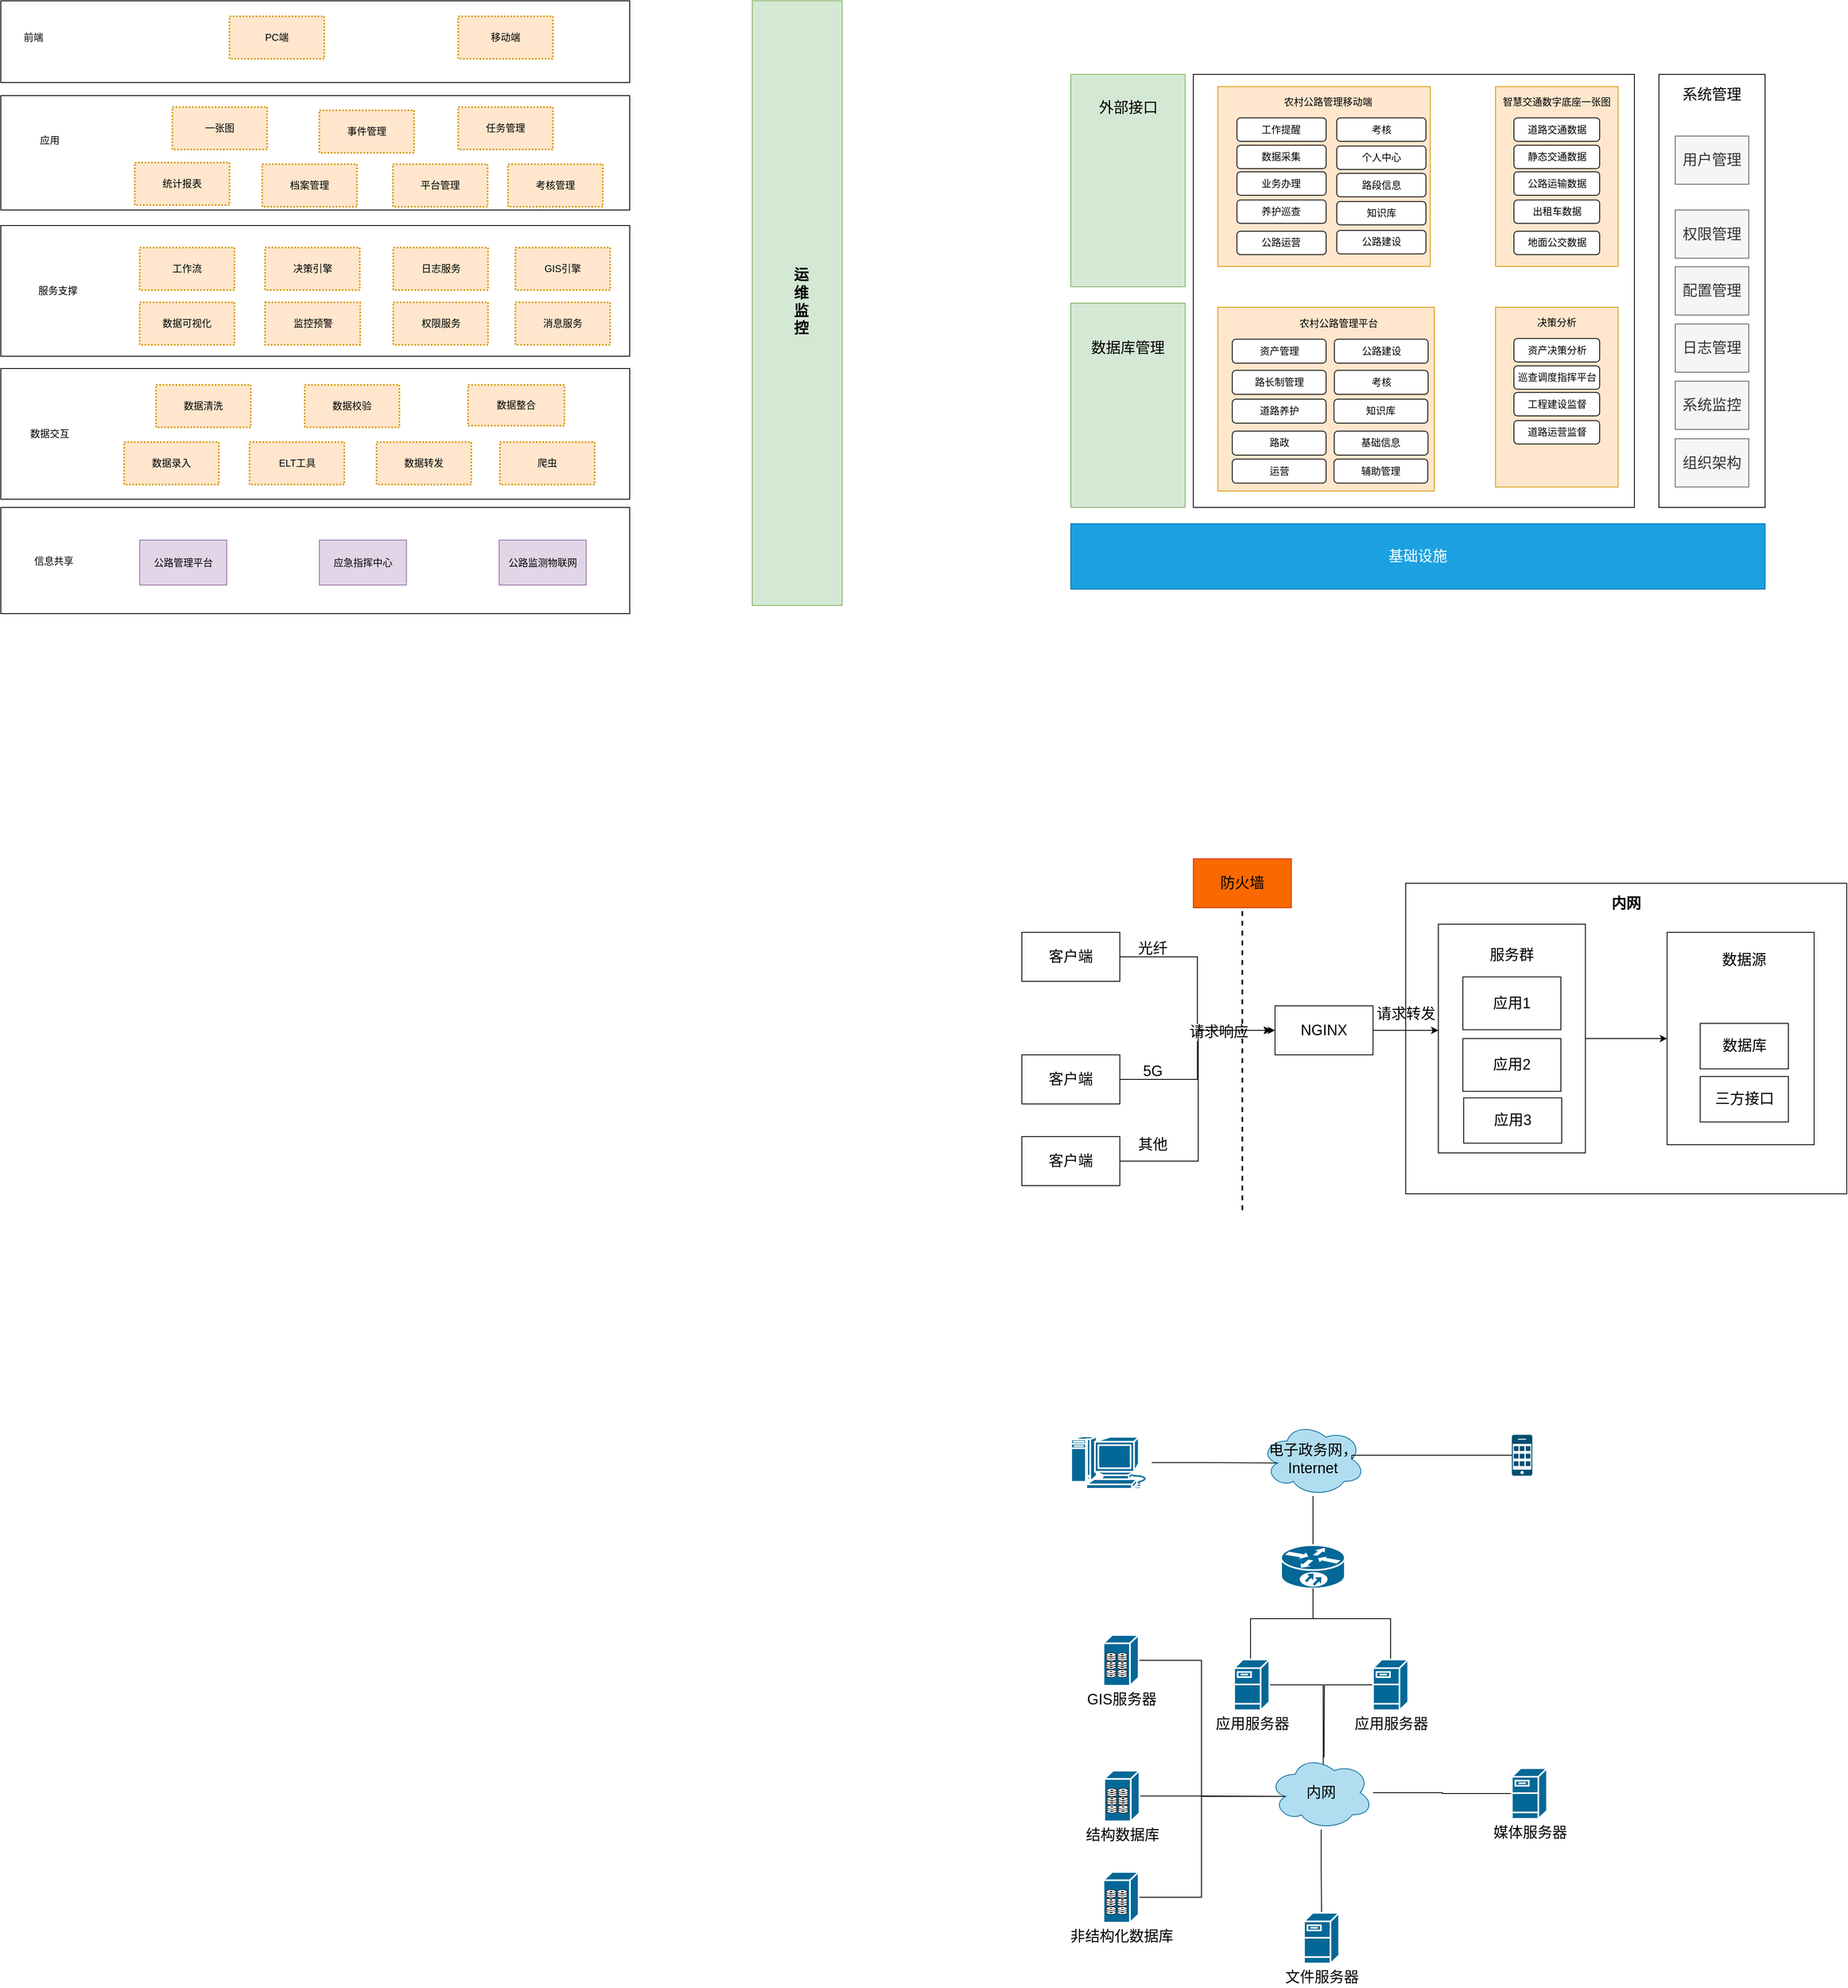 <mxfile version="20.4.0" type="github">
  <diagram id="k3sl_BRwc1H5Ejsd1hgR" name="第 1 页">
    <mxGraphModel dx="1483" dy="827" grid="1" gridSize="10" guides="1" tooltips="1" connect="1" arrows="1" fold="1" page="1" pageScale="1" pageWidth="827" pageHeight="1169" math="0" shadow="0">
      <root>
        <mxCell id="0" />
        <mxCell id="1" parent="0" />
        <mxCell id="FcEx2lr4i81aOyHJjgHi-108" value="" style="rounded=0;whiteSpace=wrap;html=1;fontSize=18;" vertex="1" parent="1">
          <mxGeometry x="1810" y="1180" width="540" height="380" as="geometry" />
        </mxCell>
        <mxCell id="FcEx2lr4i81aOyHJjgHi-56" value="" style="rounded=0;whiteSpace=wrap;html=1;fontSize=18;" vertex="1" parent="1">
          <mxGeometry x="1550" y="190" width="540" height="530" as="geometry" />
        </mxCell>
        <mxCell id="isSvybaSc9SBgO7T6rGv-11" value="" style="group" parent="1" vertex="1" connectable="0">
          <mxGeometry x="1920" y="205" width="150" height="220" as="geometry" />
        </mxCell>
        <mxCell id="isSvybaSc9SBgO7T6rGv-3" value="" style="rounded=0;whiteSpace=wrap;html=1;fillColor=#ffe6cc;strokeColor=#d79b00;" parent="isSvybaSc9SBgO7T6rGv-11" vertex="1">
          <mxGeometry width="150" height="220" as="geometry" />
        </mxCell>
        <mxCell id="isSvybaSc9SBgO7T6rGv-2" value="智慧交通数字底座一张图" style="text;html=1;strokeColor=none;fillColor=none;align=center;verticalAlign=middle;whiteSpace=wrap;rounded=0;" parent="isSvybaSc9SBgO7T6rGv-11" vertex="1">
          <mxGeometry x="5" width="140" height="38.261" as="geometry" />
        </mxCell>
        <mxCell id="isSvybaSc9SBgO7T6rGv-4" value="道路交通数据" style="rounded=1;whiteSpace=wrap;html=1;" parent="isSvybaSc9SBgO7T6rGv-11" vertex="1">
          <mxGeometry x="22.5" y="38.261" width="105" height="28.696" as="geometry" />
        </mxCell>
        <mxCell id="isSvybaSc9SBgO7T6rGv-5" value="静态交通数据" style="rounded=1;whiteSpace=wrap;html=1;" parent="isSvybaSc9SBgO7T6rGv-11" vertex="1">
          <mxGeometry x="22.5" y="71.739" width="105" height="28.696" as="geometry" />
        </mxCell>
        <mxCell id="isSvybaSc9SBgO7T6rGv-6" value="公路运输数据" style="rounded=1;whiteSpace=wrap;html=1;" parent="isSvybaSc9SBgO7T6rGv-11" vertex="1">
          <mxGeometry x="22.5" y="104.261" width="105" height="28.696" as="geometry" />
        </mxCell>
        <mxCell id="isSvybaSc9SBgO7T6rGv-9" value="出租车数据&lt;span style=&quot;color: rgba(0, 0, 0, 0); font-family: monospace; font-size: 0px; text-align: start;&quot;&gt;%3CmxGraphModel%3E%3Croot%3E%3CmxCell%20id%3D%220%22%2F%3E%3CmxCell%20id%3D%221%22%20parent%3D%220%22%2F%3E%3CmxCell%20id%3D%222%22%20value%3D%22%E5%85%AC%E8%B7%AF%E8%BF%90%E8%BE%93%E6%95%B0%E6%8D%AE%22%20style%3D%22rounded%3D1%3BwhiteSpace%3Dwrap%3Bhtml%3D1%3B%22%20vertex%3D%221%22%20parent%3D%221%22%3E%3CmxGeometry%20x%3D%22122.5%22%20y%3D%22339%22%20width%3D%22105%22%20height%3D%2230%22%20as%3D%22geometry%22%2F%3E%3C%2FmxCell%3E%3C%2Froot%3E%3C%2FmxGraphModel%3E&lt;/span&gt;" style="rounded=1;whiteSpace=wrap;html=1;" parent="isSvybaSc9SBgO7T6rGv-11" vertex="1">
          <mxGeometry x="22.5" y="138.696" width="105" height="28.696" as="geometry" />
        </mxCell>
        <mxCell id="isSvybaSc9SBgO7T6rGv-10" value="地面公交数据" style="rounded=1;whiteSpace=wrap;html=1;" parent="isSvybaSc9SBgO7T6rGv-11" vertex="1">
          <mxGeometry x="22.5" y="176.957" width="105" height="28.696" as="geometry" />
        </mxCell>
        <mxCell id="isSvybaSc9SBgO7T6rGv-129" value="" style="rounded=0;whiteSpace=wrap;html=1;" parent="1" vertex="1">
          <mxGeometry x="90" y="100" width="770" height="100" as="geometry" />
        </mxCell>
        <mxCell id="isSvybaSc9SBgO7T6rGv-126" value="PC端" style="rounded=0;whiteSpace=wrap;html=1;dashed=1;dashPattern=1 1;strokeColor=#d79b00;strokeWidth=2;fillColor=#ffe6cc;" parent="1" vertex="1">
          <mxGeometry x="370" y="119" width="116" height="52" as="geometry" />
        </mxCell>
        <mxCell id="isSvybaSc9SBgO7T6rGv-127" value="移动端" style="rounded=0;whiteSpace=wrap;html=1;dashed=1;dashPattern=1 1;strokeColor=#d79b00;strokeWidth=2;fillColor=#ffe6cc;" parent="1" vertex="1">
          <mxGeometry x="650" y="119" width="116" height="52" as="geometry" />
        </mxCell>
        <mxCell id="isSvybaSc9SBgO7T6rGv-128" value="前端" style="text;html=1;strokeColor=none;fillColor=none;align=center;verticalAlign=middle;whiteSpace=wrap;rounded=0;" parent="1" vertex="1">
          <mxGeometry x="100" y="130" width="60" height="30" as="geometry" />
        </mxCell>
        <mxCell id="isSvybaSc9SBgO7T6rGv-137" value="" style="group" parent="1" vertex="1" connectable="0">
          <mxGeometry x="1580" y="475" width="265" height="225" as="geometry" />
        </mxCell>
        <mxCell id="isSvybaSc9SBgO7T6rGv-14" value="" style="rounded=0;whiteSpace=wrap;html=1;fillColor=#ffe6cc;strokeColor=#d79b00;" parent="isSvybaSc9SBgO7T6rGv-137" vertex="1">
          <mxGeometry width="265" height="225.0" as="geometry" />
        </mxCell>
        <mxCell id="isSvybaSc9SBgO7T6rGv-37" value="知识库" style="rounded=1;whiteSpace=wrap;html=1;" parent="isSvybaSc9SBgO7T6rGv-137" vertex="1">
          <mxGeometry x="142.217" y="112.5" width="114.833" height="29.348" as="geometry" />
        </mxCell>
        <mxCell id="isSvybaSc9SBgO7T6rGv-38" value="运营" style="rounded=1;whiteSpace=wrap;html=1;" parent="isSvybaSc9SBgO7T6rGv-137" vertex="1">
          <mxGeometry x="17.667" y="185.87" width="114.833" height="29.348" as="geometry" />
        </mxCell>
        <mxCell id="isSvybaSc9SBgO7T6rGv-40" value="基础信息" style="rounded=1;whiteSpace=wrap;html=1;" parent="isSvybaSc9SBgO7T6rGv-137" vertex="1">
          <mxGeometry x="142.499" y="151.63" width="114.833" height="29.348" as="geometry" />
        </mxCell>
        <mxCell id="isSvybaSc9SBgO7T6rGv-41" value="辅助管理" style="rounded=1;whiteSpace=wrap;html=1;" parent="isSvybaSc9SBgO7T6rGv-137" vertex="1">
          <mxGeometry x="142.217" y="185.87" width="114.833" height="29.348" as="geometry" />
        </mxCell>
        <mxCell id="isSvybaSc9SBgO7T6rGv-16" value="资产管理" style="rounded=1;whiteSpace=wrap;html=1;" parent="isSvybaSc9SBgO7T6rGv-137" vertex="1">
          <mxGeometry x="17.667" y="39.13" width="114.833" height="29.348" as="geometry" />
        </mxCell>
        <mxCell id="isSvybaSc9SBgO7T6rGv-17" value="路长制管理" style="rounded=1;whiteSpace=wrap;html=1;" parent="isSvybaSc9SBgO7T6rGv-137" vertex="1">
          <mxGeometry x="17.667" y="77.283" width="114.833" height="29.348" as="geometry" />
        </mxCell>
        <mxCell id="isSvybaSc9SBgO7T6rGv-18" value="道路养护" style="rounded=1;whiteSpace=wrap;html=1;" parent="isSvybaSc9SBgO7T6rGv-137" vertex="1">
          <mxGeometry x="17.667" y="112.5" width="114.833" height="29.348" as="geometry" />
        </mxCell>
        <mxCell id="isSvybaSc9SBgO7T6rGv-19" value="路政" style="rounded=1;whiteSpace=wrap;html=1;" parent="isSvybaSc9SBgO7T6rGv-137" vertex="1">
          <mxGeometry x="17.667" y="151.63" width="114.833" height="29.348" as="geometry" />
        </mxCell>
        <mxCell id="isSvybaSc9SBgO7T6rGv-20" value="公路建设" style="rounded=1;whiteSpace=wrap;html=1;" parent="isSvybaSc9SBgO7T6rGv-137" vertex="1">
          <mxGeometry x="142.658" y="39.13" width="114.833" height="29.348" as="geometry" />
        </mxCell>
        <mxCell id="isSvybaSc9SBgO7T6rGv-139" value="" style="group" parent="isSvybaSc9SBgO7T6rGv-137" vertex="1" connectable="0">
          <mxGeometry x="52.997" width="204.495" height="106.63" as="geometry" />
        </mxCell>
        <mxCell id="isSvybaSc9SBgO7T6rGv-15" value="农村公路管理平台" style="text;html=1;strokeColor=none;fillColor=none;align=center;verticalAlign=middle;whiteSpace=wrap;rounded=0;" parent="isSvybaSc9SBgO7T6rGv-139" vertex="1">
          <mxGeometry width="189.622" height="39.13" as="geometry" />
        </mxCell>
        <mxCell id="isSvybaSc9SBgO7T6rGv-39" value="考核" style="rounded=1;whiteSpace=wrap;html=1;" parent="isSvybaSc9SBgO7T6rGv-139" vertex="1">
          <mxGeometry x="89.661" y="77.283" width="114.833" height="29.348" as="geometry" />
        </mxCell>
        <mxCell id="isSvybaSc9SBgO7T6rGv-138" value="" style="group" parent="1" vertex="1" connectable="0">
          <mxGeometry x="1580" y="205" width="260" height="220" as="geometry" />
        </mxCell>
        <mxCell id="isSvybaSc9SBgO7T6rGv-22" value="" style="rounded=0;whiteSpace=wrap;html=1;fillColor=#ffe6cc;strokeColor=#d79b00;" parent="isSvybaSc9SBgO7T6rGv-138" vertex="1">
          <mxGeometry width="260" height="220" as="geometry" />
        </mxCell>
        <mxCell id="isSvybaSc9SBgO7T6rGv-23" value="农村公路管理移动端" style="text;html=1;strokeColor=none;fillColor=none;align=center;verticalAlign=middle;whiteSpace=wrap;rounded=0;" parent="isSvybaSc9SBgO7T6rGv-138" vertex="1">
          <mxGeometry x="62.4" width="145.6" height="38.261" as="geometry" />
        </mxCell>
        <mxCell id="isSvybaSc9SBgO7T6rGv-24" value="工作提醒" style="rounded=1;whiteSpace=wrap;html=1;" parent="isSvybaSc9SBgO7T6rGv-138" vertex="1">
          <mxGeometry x="23.4" y="38.261" width="109.2" height="28.696" as="geometry" />
        </mxCell>
        <mxCell id="isSvybaSc9SBgO7T6rGv-25" value="数据采集" style="rounded=1;whiteSpace=wrap;html=1;" parent="isSvybaSc9SBgO7T6rGv-138" vertex="1">
          <mxGeometry x="23.4" y="71.739" width="109.2" height="28.696" as="geometry" />
        </mxCell>
        <mxCell id="isSvybaSc9SBgO7T6rGv-26" value="业务办理" style="rounded=1;whiteSpace=wrap;html=1;" parent="isSvybaSc9SBgO7T6rGv-138" vertex="1">
          <mxGeometry x="23.4" y="104.261" width="109.2" height="28.696" as="geometry" />
        </mxCell>
        <mxCell id="isSvybaSc9SBgO7T6rGv-27" value="养护巡查" style="rounded=1;whiteSpace=wrap;html=1;" parent="isSvybaSc9SBgO7T6rGv-138" vertex="1">
          <mxGeometry x="23.4" y="138.696" width="109.2" height="28.696" as="geometry" />
        </mxCell>
        <mxCell id="isSvybaSc9SBgO7T6rGv-28" value="公路运营" style="rounded=1;whiteSpace=wrap;html=1;" parent="isSvybaSc9SBgO7T6rGv-138" vertex="1">
          <mxGeometry x="23.4" y="176.957" width="109.2" height="28.696" as="geometry" />
        </mxCell>
        <mxCell id="isSvybaSc9SBgO7T6rGv-59" value="考核" style="rounded=1;whiteSpace=wrap;html=1;" parent="isSvybaSc9SBgO7T6rGv-138" vertex="1">
          <mxGeometry x="145.6" y="38.261" width="109.2" height="28.696" as="geometry" />
        </mxCell>
        <mxCell id="isSvybaSc9SBgO7T6rGv-60" value="个人中心" style="rounded=1;whiteSpace=wrap;html=1;" parent="isSvybaSc9SBgO7T6rGv-138" vertex="1">
          <mxGeometry x="145.6" y="72.696" width="109.2" height="28.696" as="geometry" />
        </mxCell>
        <mxCell id="isSvybaSc9SBgO7T6rGv-61" value="路段信息" style="rounded=1;whiteSpace=wrap;html=1;" parent="isSvybaSc9SBgO7T6rGv-138" vertex="1">
          <mxGeometry x="145.6" y="106.174" width="109.2" height="28.696" as="geometry" />
        </mxCell>
        <mxCell id="isSvybaSc9SBgO7T6rGv-62" value="知识库" style="rounded=1;whiteSpace=wrap;html=1;" parent="isSvybaSc9SBgO7T6rGv-138" vertex="1">
          <mxGeometry x="145.6" y="140.609" width="109.2" height="28.696" as="geometry" />
        </mxCell>
        <mxCell id="isSvybaSc9SBgO7T6rGv-63" value="公路建设" style="rounded=1;whiteSpace=wrap;html=1;" parent="isSvybaSc9SBgO7T6rGv-138" vertex="1">
          <mxGeometry x="145.6" y="176" width="109.2" height="28.696" as="geometry" />
        </mxCell>
        <mxCell id="FcEx2lr4i81aOyHJjgHi-6" value="" style="group" vertex="1" connectable="0" parent="1">
          <mxGeometry x="90" y="216" width="800" height="140" as="geometry" />
        </mxCell>
        <mxCell id="isSvybaSc9SBgO7T6rGv-141" value="" style="rounded=0;whiteSpace=wrap;html=1;" parent="FcEx2lr4i81aOyHJjgHi-6" vertex="1">
          <mxGeometry width="770" height="140" as="geometry" />
        </mxCell>
        <mxCell id="isSvybaSc9SBgO7T6rGv-140" value="应用" style="text;html=1;strokeColor=none;fillColor=none;align=center;verticalAlign=middle;whiteSpace=wrap;rounded=0;" parent="FcEx2lr4i81aOyHJjgHi-6" vertex="1">
          <mxGeometry x="30" y="40" width="60" height="30" as="geometry" />
        </mxCell>
        <mxCell id="FcEx2lr4i81aOyHJjgHi-1" value="一张图" style="rounded=0;whiteSpace=wrap;html=1;dashed=1;dashPattern=1 1;strokeColor=#d79b00;strokeWidth=2;fillColor=#ffe6cc;" vertex="1" parent="FcEx2lr4i81aOyHJjgHi-6">
          <mxGeometry x="210" y="14" width="116" height="52" as="geometry" />
        </mxCell>
        <mxCell id="FcEx2lr4i81aOyHJjgHi-2" value="考核管理" style="rounded=0;whiteSpace=wrap;html=1;dashed=1;dashPattern=1 1;strokeColor=#d79b00;strokeWidth=2;fillColor=#ffe6cc;" vertex="1" parent="FcEx2lr4i81aOyHJjgHi-6">
          <mxGeometry x="621" y="84" width="116" height="52" as="geometry" />
        </mxCell>
        <mxCell id="FcEx2lr4i81aOyHJjgHi-3" value="事件管理" style="rounded=0;whiteSpace=wrap;html=1;dashed=1;dashPattern=1 1;strokeColor=#d79b00;strokeWidth=2;fillColor=#ffe6cc;" vertex="1" parent="FcEx2lr4i81aOyHJjgHi-6">
          <mxGeometry x="390" y="18" width="116" height="52" as="geometry" />
        </mxCell>
        <mxCell id="FcEx2lr4i81aOyHJjgHi-5" value="任务管理" style="rounded=0;whiteSpace=wrap;html=1;dashed=1;dashPattern=1 1;strokeColor=#d79b00;strokeWidth=2;fillColor=#ffe6cc;" vertex="1" parent="FcEx2lr4i81aOyHJjgHi-6">
          <mxGeometry x="560" y="14" width="116" height="52" as="geometry" />
        </mxCell>
        <mxCell id="FcEx2lr4i81aOyHJjgHi-64" value="统计报表" style="rounded=0;whiteSpace=wrap;html=1;dashed=1;dashPattern=1 1;strokeColor=#d79b00;strokeWidth=2;fillColor=#ffe6cc;" vertex="1" parent="FcEx2lr4i81aOyHJjgHi-6">
          <mxGeometry x="164" y="82" width="116" height="52" as="geometry" />
        </mxCell>
        <mxCell id="FcEx2lr4i81aOyHJjgHi-65" value="平台管理" style="rounded=0;whiteSpace=wrap;html=1;dashed=1;dashPattern=1 1;strokeColor=#d79b00;strokeWidth=2;fillColor=#ffe6cc;" vertex="1" parent="FcEx2lr4i81aOyHJjgHi-6">
          <mxGeometry x="480" y="84" width="116" height="52" as="geometry" />
        </mxCell>
        <mxCell id="FcEx2lr4i81aOyHJjgHi-66" value="档案管理" style="rounded=0;whiteSpace=wrap;html=1;dashed=1;dashPattern=1 1;strokeColor=#d79b00;strokeWidth=2;fillColor=#ffe6cc;" vertex="1" parent="FcEx2lr4i81aOyHJjgHi-6">
          <mxGeometry x="320" y="84" width="116" height="52" as="geometry" />
        </mxCell>
        <mxCell id="FcEx2lr4i81aOyHJjgHi-7" value="" style="group" vertex="1" connectable="0" parent="1">
          <mxGeometry x="90" y="375" width="770" height="160" as="geometry" />
        </mxCell>
        <mxCell id="isSvybaSc9SBgO7T6rGv-124" value="" style="rounded=0;whiteSpace=wrap;html=1;" parent="FcEx2lr4i81aOyHJjgHi-7" vertex="1">
          <mxGeometry width="770" height="160" as="geometry" />
        </mxCell>
        <mxCell id="isSvybaSc9SBgO7T6rGv-106" value="GIS引擎" style="rounded=0;whiteSpace=wrap;html=1;dashed=1;dashPattern=1 1;strokeColor=#d79b00;strokeWidth=2;fillColor=#ffe6cc;" parent="FcEx2lr4i81aOyHJjgHi-7" vertex="1">
          <mxGeometry x="630" y="27" width="116" height="52" as="geometry" />
        </mxCell>
        <mxCell id="isSvybaSc9SBgO7T6rGv-109" value="权限服务" style="rounded=0;whiteSpace=wrap;html=1;dashed=1;dashPattern=1 1;strokeColor=#d79b00;strokeWidth=2;fillColor=#ffe6cc;" parent="FcEx2lr4i81aOyHJjgHi-7" vertex="1">
          <mxGeometry x="480.5" y="94" width="116" height="52" as="geometry" />
        </mxCell>
        <mxCell id="isSvybaSc9SBgO7T6rGv-110" value="消息服务" style="rounded=0;whiteSpace=wrap;html=1;dashed=1;dashPattern=1 1;strokeColor=#d79b00;strokeWidth=2;fillColor=#ffe6cc;" parent="FcEx2lr4i81aOyHJjgHi-7" vertex="1">
          <mxGeometry x="630" y="94" width="116" height="52" as="geometry" />
        </mxCell>
        <mxCell id="isSvybaSc9SBgO7T6rGv-119" value="工作流" style="rounded=0;whiteSpace=wrap;html=1;dashed=1;dashPattern=1 1;strokeColor=#d79b00;strokeWidth=2;fillColor=#ffe6cc;" parent="FcEx2lr4i81aOyHJjgHi-7" vertex="1">
          <mxGeometry x="170" y="27" width="116" height="52" as="geometry" />
        </mxCell>
        <mxCell id="isSvybaSc9SBgO7T6rGv-120" value="决策引擎" style="rounded=0;whiteSpace=wrap;html=1;dashed=1;dashPattern=1 1;strokeColor=#d79b00;strokeWidth=2;fillColor=#ffe6cc;" parent="FcEx2lr4i81aOyHJjgHi-7" vertex="1">
          <mxGeometry x="323.5" y="27" width="116" height="52" as="geometry" />
        </mxCell>
        <mxCell id="isSvybaSc9SBgO7T6rGv-125" value="服务支撑" style="text;html=1;strokeColor=none;fillColor=none;align=center;verticalAlign=middle;whiteSpace=wrap;rounded=0;" parent="FcEx2lr4i81aOyHJjgHi-7" vertex="1">
          <mxGeometry x="40" y="66" width="60" height="28" as="geometry" />
        </mxCell>
        <mxCell id="FcEx2lr4i81aOyHJjgHi-44" value="数据可视化" style="rounded=0;whiteSpace=wrap;html=1;dashed=1;dashPattern=1 1;strokeColor=#d79b00;strokeWidth=2;fillColor=#ffe6cc;" vertex="1" parent="FcEx2lr4i81aOyHJjgHi-7">
          <mxGeometry x="170" y="94" width="116" height="52" as="geometry" />
        </mxCell>
        <mxCell id="FcEx2lr4i81aOyHJjgHi-45" value="监控预警" style="rounded=0;whiteSpace=wrap;html=1;dashed=1;dashPattern=1 1;strokeColor=#d79b00;strokeWidth=2;fillColor=#ffe6cc;" vertex="1" parent="FcEx2lr4i81aOyHJjgHi-7">
          <mxGeometry x="323.5" y="94" width="116.5" height="52" as="geometry" />
        </mxCell>
        <mxCell id="FcEx2lr4i81aOyHJjgHi-67" value="日志服务" style="rounded=0;whiteSpace=wrap;html=1;dashed=1;dashPattern=1 1;strokeColor=#d79b00;strokeWidth=2;fillColor=#ffe6cc;" vertex="1" parent="FcEx2lr4i81aOyHJjgHi-7">
          <mxGeometry x="480.5" y="27" width="116" height="52" as="geometry" />
        </mxCell>
        <mxCell id="FcEx2lr4i81aOyHJjgHi-25" value="" style="group" vertex="1" connectable="0" parent="1">
          <mxGeometry x="1010" y="100" width="110" height="740" as="geometry" />
        </mxCell>
        <mxCell id="FcEx2lr4i81aOyHJjgHi-23" value="" style="rounded=0;whiteSpace=wrap;html=1;fillColor=#d5e8d4;strokeColor=#82b366;" vertex="1" parent="FcEx2lr4i81aOyHJjgHi-25">
          <mxGeometry width="110" height="740.0" as="geometry" />
        </mxCell>
        <mxCell id="FcEx2lr4i81aOyHJjgHi-24" value="运维监控" style="text;html=1;strokeColor=none;fillColor=none;align=center;verticalAlign=middle;whiteSpace=wrap;rounded=0;fontStyle=1;fontSize=18;" vertex="1" parent="FcEx2lr4i81aOyHJjgHi-25">
          <mxGeometry x="50" y="88.034" width="20" height="562.655" as="geometry" />
        </mxCell>
        <mxCell id="FcEx2lr4i81aOyHJjgHi-39" value="" style="group" vertex="1" connectable="0" parent="1">
          <mxGeometry x="90" y="720" width="770" height="130" as="geometry" />
        </mxCell>
        <mxCell id="FcEx2lr4i81aOyHJjgHi-10" value="" style="rounded=0;whiteSpace=wrap;html=1;" vertex="1" parent="FcEx2lr4i81aOyHJjgHi-39">
          <mxGeometry width="770" height="130" as="geometry" />
        </mxCell>
        <mxCell id="FcEx2lr4i81aOyHJjgHi-8" value="" style="group;" vertex="1" connectable="0" parent="FcEx2lr4i81aOyHJjgHi-39">
          <mxGeometry x="120" y="40" width="637" height="55" as="geometry" />
        </mxCell>
        <mxCell id="isSvybaSc9SBgO7T6rGv-99" value="公路管理平台" style="rounded=0;whiteSpace=wrap;html=1;fillColor=#e1d5e7;strokeColor=#9673a6;" parent="FcEx2lr4i81aOyHJjgHi-8" vertex="1">
          <mxGeometry x="50" width="106.611" height="55" as="geometry" />
        </mxCell>
        <mxCell id="isSvybaSc9SBgO7T6rGv-100" value="应急指挥中心" style="rounded=0;whiteSpace=wrap;html=1;fillColor=#e1d5e7;strokeColor=#9673a6;" parent="FcEx2lr4i81aOyHJjgHi-8" vertex="1">
          <mxGeometry x="270.001" width="106.611" height="55" as="geometry" />
        </mxCell>
        <mxCell id="isSvybaSc9SBgO7T6rGv-101" value="公路监测物联网" style="rounded=0;whiteSpace=wrap;html=1;fillColor=#e1d5e7;strokeColor=#9673a6;" parent="FcEx2lr4i81aOyHJjgHi-8" vertex="1">
          <mxGeometry x="490.0" width="106.611" height="55" as="geometry" />
        </mxCell>
        <mxCell id="FcEx2lr4i81aOyHJjgHi-22" value="信息共享" style="text;html=1;strokeColor=none;fillColor=none;align=center;verticalAlign=middle;whiteSpace=wrap;rounded=0;" vertex="1" parent="FcEx2lr4i81aOyHJjgHi-39">
          <mxGeometry x="30" y="51" width="70" height="29" as="geometry" />
        </mxCell>
        <mxCell id="FcEx2lr4i81aOyHJjgHi-43" value="" style="group" vertex="1" connectable="0" parent="1">
          <mxGeometry x="90" y="550" width="770" height="160" as="geometry" />
        </mxCell>
        <mxCell id="FcEx2lr4i81aOyHJjgHi-28" value="" style="rounded=0;whiteSpace=wrap;html=1;" vertex="1" parent="FcEx2lr4i81aOyHJjgHi-43">
          <mxGeometry width="770" height="160" as="geometry" />
        </mxCell>
        <mxCell id="FcEx2lr4i81aOyHJjgHi-29" value="爬虫" style="rounded=0;whiteSpace=wrap;html=1;dashed=1;dashPattern=1 1;strokeColor=#d79b00;strokeWidth=2;fillColor=#ffe6cc;" vertex="1" parent="FcEx2lr4i81aOyHJjgHi-43">
          <mxGeometry x="611" y="90" width="116" height="52" as="geometry" />
        </mxCell>
        <mxCell id="FcEx2lr4i81aOyHJjgHi-32" value="数据录入" style="rounded=0;whiteSpace=wrap;html=1;dashed=1;dashPattern=1 1;strokeColor=#d79b00;strokeWidth=2;fillColor=#ffe6cc;" vertex="1" parent="FcEx2lr4i81aOyHJjgHi-43">
          <mxGeometry x="151" y="90" width="116" height="52" as="geometry" />
        </mxCell>
        <mxCell id="FcEx2lr4i81aOyHJjgHi-33" value="ELT工具" style="rounded=0;whiteSpace=wrap;html=1;dashed=1;dashPattern=1 1;strokeColor=#d79b00;strokeWidth=2;fillColor=#ffe6cc;" vertex="1" parent="FcEx2lr4i81aOyHJjgHi-43">
          <mxGeometry x="304.5" y="90" width="116" height="52" as="geometry" />
        </mxCell>
        <mxCell id="FcEx2lr4i81aOyHJjgHi-34" value="数据转发" style="rounded=0;whiteSpace=wrap;html=1;dashed=1;dashPattern=1 1;strokeColor=#d79b00;strokeWidth=2;fillColor=#ffe6cc;" vertex="1" parent="FcEx2lr4i81aOyHJjgHi-43">
          <mxGeometry x="460" y="90" width="116" height="52" as="geometry" />
        </mxCell>
        <mxCell id="FcEx2lr4i81aOyHJjgHi-37" value="数据交互" style="text;html=1;strokeColor=none;fillColor=none;align=center;verticalAlign=middle;whiteSpace=wrap;rounded=0;" vertex="1" parent="FcEx2lr4i81aOyHJjgHi-43">
          <mxGeometry x="30" y="66" width="60" height="28" as="geometry" />
        </mxCell>
        <mxCell id="FcEx2lr4i81aOyHJjgHi-40" value="数据清洗" style="rounded=0;whiteSpace=wrap;html=1;dashed=1;dashPattern=1 1;strokeColor=#d79b00;strokeWidth=2;fillColor=#ffe6cc;" vertex="1" parent="FcEx2lr4i81aOyHJjgHi-43">
          <mxGeometry x="190" y="20" width="116" height="52" as="geometry" />
        </mxCell>
        <mxCell id="FcEx2lr4i81aOyHJjgHi-41" value="数据校验" style="rounded=0;whiteSpace=wrap;html=1;dashed=1;dashPattern=1 1;strokeColor=#d79b00;strokeWidth=2;fillColor=#ffe6cc;" vertex="1" parent="FcEx2lr4i81aOyHJjgHi-43">
          <mxGeometry x="372" y="20" width="116" height="52" as="geometry" />
        </mxCell>
        <mxCell id="FcEx2lr4i81aOyHJjgHi-42" value="数据整合" style="rounded=0;whiteSpace=wrap;html=1;dashed=1;dashPattern=1 1;strokeColor=#d79b00;strokeWidth=2;fillColor=#ffe6cc;" vertex="1" parent="FcEx2lr4i81aOyHJjgHi-43">
          <mxGeometry x="572" y="20" width="118" height="50" as="geometry" />
        </mxCell>
        <mxCell id="FcEx2lr4i81aOyHJjgHi-46" value="" style="group" vertex="1" connectable="0" parent="1">
          <mxGeometry x="1920" y="475" width="150" height="220" as="geometry" />
        </mxCell>
        <mxCell id="FcEx2lr4i81aOyHJjgHi-47" value="" style="rounded=0;whiteSpace=wrap;html=1;fillColor=#ffe6cc;strokeColor=#d79b00;" vertex="1" parent="FcEx2lr4i81aOyHJjgHi-46">
          <mxGeometry width="150" height="220" as="geometry" />
        </mxCell>
        <mxCell id="FcEx2lr4i81aOyHJjgHi-48" value="决策分析" style="text;html=1;strokeColor=none;fillColor=none;align=center;verticalAlign=middle;whiteSpace=wrap;rounded=0;" vertex="1" parent="FcEx2lr4i81aOyHJjgHi-46">
          <mxGeometry x="5" width="140" height="38.261" as="geometry" />
        </mxCell>
        <mxCell id="FcEx2lr4i81aOyHJjgHi-49" value="资产决策分析" style="rounded=1;whiteSpace=wrap;html=1;" vertex="1" parent="FcEx2lr4i81aOyHJjgHi-46">
          <mxGeometry x="22.5" y="38.261" width="105" height="28.696" as="geometry" />
        </mxCell>
        <mxCell id="FcEx2lr4i81aOyHJjgHi-50" value="巡查调度指挥平台" style="rounded=1;whiteSpace=wrap;html=1;" vertex="1" parent="FcEx2lr4i81aOyHJjgHi-46">
          <mxGeometry x="22.5" y="71.739" width="105" height="28.696" as="geometry" />
        </mxCell>
        <mxCell id="FcEx2lr4i81aOyHJjgHi-51" value="工程建设监督" style="rounded=1;whiteSpace=wrap;html=1;" vertex="1" parent="FcEx2lr4i81aOyHJjgHi-46">
          <mxGeometry x="22.5" y="104.261" width="105" height="28.696" as="geometry" />
        </mxCell>
        <mxCell id="FcEx2lr4i81aOyHJjgHi-52" value="道路运营监督" style="rounded=1;whiteSpace=wrap;html=1;" vertex="1" parent="FcEx2lr4i81aOyHJjgHi-46">
          <mxGeometry x="22.5" y="138.696" width="105" height="28.696" as="geometry" />
        </mxCell>
        <mxCell id="FcEx2lr4i81aOyHJjgHi-55" value="" style="rounded=0;whiteSpace=wrap;html=1;fontSize=18;fillColor=#d5e8d4;strokeColor=#82b366;" vertex="1" parent="1">
          <mxGeometry x="1400" y="190" width="140" height="260" as="geometry" />
        </mxCell>
        <mxCell id="FcEx2lr4i81aOyHJjgHi-57" value="" style="rounded=0;whiteSpace=wrap;html=1;fontSize=18;" vertex="1" parent="1">
          <mxGeometry x="2120" y="190" width="130" height="530" as="geometry" />
        </mxCell>
        <mxCell id="FcEx2lr4i81aOyHJjgHi-58" value="系统管理" style="text;html=1;strokeColor=none;fillColor=none;align=center;verticalAlign=middle;whiteSpace=wrap;rounded=0;fontSize=18;" vertex="1" parent="1">
          <mxGeometry x="2140" y="200" width="90" height="30" as="geometry" />
        </mxCell>
        <mxCell id="FcEx2lr4i81aOyHJjgHi-59" value="用户管理" style="rounded=0;whiteSpace=wrap;html=1;fontSize=18;fillColor=#f5f5f5;fontColor=#333333;strokeColor=#666666;" vertex="1" parent="1">
          <mxGeometry x="2140" y="265.5" width="90" height="59" as="geometry" />
        </mxCell>
        <mxCell id="FcEx2lr4i81aOyHJjgHi-60" value="权限管理&lt;span style=&quot;color: rgba(0, 0, 0, 0); font-family: monospace; font-size: 0px; text-align: start;&quot;&gt;%3CmxGraphModel%3E%3Croot%3E%3CmxCell%20id%3D%220%22%2F%3E%3CmxCell%20id%3D%221%22%20parent%3D%220%22%2F%3E%3CmxCell%20id%3D%222%22%20value%3D%22%E7%94%A8%E6%88%B7%E7%AE%A1%E7%90%86%22%20style%3D%22rounded%3D0%3BwhiteSpace%3Dwrap%3Bhtml%3D1%3BfontSize%3D18%3B%22%20vertex%3D%221%22%20parent%3D%221%22%3E%3CmxGeometry%20x%3D%222140%22%20y%3D%22250.5%22%20width%3D%2290%22%20height%3D%2259%22%20as%3D%22geometry%22%2F%3E%3C%2FmxCell%3E%3C%2Froot%3E%3C%2FmxGraphModel%3E&lt;/span&gt;" style="rounded=0;whiteSpace=wrap;html=1;fontSize=18;fillColor=#f5f5f5;fontColor=#333333;strokeColor=#666666;" vertex="1" parent="1">
          <mxGeometry x="2140" y="356" width="90" height="59" as="geometry" />
        </mxCell>
        <mxCell id="FcEx2lr4i81aOyHJjgHi-61" value="配置管理" style="rounded=0;whiteSpace=wrap;html=1;fontSize=18;fillColor=#f5f5f5;fontColor=#333333;strokeColor=#666666;" vertex="1" parent="1">
          <mxGeometry x="2140" y="425.5" width="90" height="59" as="geometry" />
        </mxCell>
        <mxCell id="FcEx2lr4i81aOyHJjgHi-62" value="日志管理" style="rounded=0;whiteSpace=wrap;html=1;fontSize=18;fillColor=#f5f5f5;fontColor=#333333;strokeColor=#666666;" vertex="1" parent="1">
          <mxGeometry x="2140" y="495.5" width="90" height="59" as="geometry" />
        </mxCell>
        <mxCell id="FcEx2lr4i81aOyHJjgHi-63" value="系统监控" style="rounded=0;whiteSpace=wrap;html=1;fontSize=18;fillColor=#f5f5f5;fontColor=#333333;strokeColor=#666666;" vertex="1" parent="1">
          <mxGeometry x="2140" y="565.5" width="90" height="59" as="geometry" />
        </mxCell>
        <mxCell id="FcEx2lr4i81aOyHJjgHi-68" value="外部接口" style="text;html=1;strokeColor=none;fillColor=none;align=center;verticalAlign=middle;whiteSpace=wrap;rounded=0;fontSize=18;" vertex="1" parent="1">
          <mxGeometry x="1432.5" y="216" width="75" height="30" as="geometry" />
        </mxCell>
        <mxCell id="FcEx2lr4i81aOyHJjgHi-69" value="" style="rounded=0;whiteSpace=wrap;html=1;fontSize=18;fillColor=#d5e8d4;strokeColor=#82b366;" vertex="1" parent="1">
          <mxGeometry x="1400" y="470" width="140" height="250" as="geometry" />
        </mxCell>
        <mxCell id="FcEx2lr4i81aOyHJjgHi-70" value="数据库管理" style="text;html=1;strokeColor=none;fillColor=none;align=center;verticalAlign=middle;whiteSpace=wrap;rounded=0;fontSize=18;" vertex="1" parent="1">
          <mxGeometry x="1421.25" y="510" width="97.5" height="30" as="geometry" />
        </mxCell>
        <mxCell id="FcEx2lr4i81aOyHJjgHi-71" value="基础设施" style="rounded=0;whiteSpace=wrap;html=1;fontSize=18;fillColor=#1ba1e2;fontColor=#ffffff;strokeColor=#006EAF;" vertex="1" parent="1">
          <mxGeometry x="1400" y="740" width="850" height="80" as="geometry" />
        </mxCell>
        <mxCell id="FcEx2lr4i81aOyHJjgHi-80" value="组织架构" style="rounded=0;whiteSpace=wrap;html=1;fontSize=18;fillColor=#f5f5f5;fontColor=#333333;strokeColor=#666666;" vertex="1" parent="1">
          <mxGeometry x="2140" y="636" width="90" height="59" as="geometry" />
        </mxCell>
        <mxCell id="FcEx2lr4i81aOyHJjgHi-92" style="edgeStyle=orthogonalEdgeStyle;rounded=0;orthogonalLoop=1;jettySize=auto;html=1;entryX=0;entryY=0.5;entryDx=0;entryDy=0;fontSize=18;" edge="1" parent="1" source="FcEx2lr4i81aOyHJjgHi-81" target="FcEx2lr4i81aOyHJjgHi-83">
          <mxGeometry relative="1" as="geometry" />
        </mxCell>
        <mxCell id="FcEx2lr4i81aOyHJjgHi-81" value="客户端" style="rounded=0;whiteSpace=wrap;html=1;fontSize=18;" vertex="1" parent="1">
          <mxGeometry x="1340" y="1240" width="120" height="60" as="geometry" />
        </mxCell>
        <mxCell id="FcEx2lr4i81aOyHJjgHi-82" value="防火墙" style="rounded=0;whiteSpace=wrap;html=1;fontSize=18;fillColor=#fa6800;fontColor=#000000;strokeColor=#C73500;" vertex="1" parent="1">
          <mxGeometry x="1550" y="1150" width="120" height="60" as="geometry" />
        </mxCell>
        <mxCell id="FcEx2lr4i81aOyHJjgHi-96" style="edgeStyle=orthogonalEdgeStyle;rounded=0;orthogonalLoop=1;jettySize=auto;html=1;fontSize=18;" edge="1" parent="1" source="FcEx2lr4i81aOyHJjgHi-83">
          <mxGeometry relative="1" as="geometry">
            <mxPoint x="1850" y="1360" as="targetPoint" />
          </mxGeometry>
        </mxCell>
        <mxCell id="FcEx2lr4i81aOyHJjgHi-83" value="NGINX" style="rounded=0;whiteSpace=wrap;html=1;fontSize=18;" vertex="1" parent="1">
          <mxGeometry x="1650" y="1330" width="120" height="60" as="geometry" />
        </mxCell>
        <mxCell id="FcEx2lr4i81aOyHJjgHi-93" style="edgeStyle=orthogonalEdgeStyle;rounded=0;orthogonalLoop=1;jettySize=auto;html=1;fontSize=18;" edge="1" parent="1">
          <mxGeometry relative="1" as="geometry">
            <mxPoint x="1645" y="1360" as="targetPoint" />
            <mxPoint x="1455" y="1420.0" as="sourcePoint" />
            <Array as="points">
              <mxPoint x="1555" y="1420" />
              <mxPoint x="1555" y="1360" />
            </Array>
          </mxGeometry>
        </mxCell>
        <mxCell id="FcEx2lr4i81aOyHJjgHi-105" value="请求响应" style="edgeLabel;html=1;align=center;verticalAlign=middle;resizable=0;points=[];fontSize=18;" vertex="1" connectable="0" parent="FcEx2lr4i81aOyHJjgHi-93">
          <mxGeometry x="0.479" y="-2" relative="1" as="geometry">
            <mxPoint x="1" as="offset" />
          </mxGeometry>
        </mxCell>
        <mxCell id="FcEx2lr4i81aOyHJjgHi-87" value="客户端" style="rounded=0;whiteSpace=wrap;html=1;fontSize=18;" vertex="1" parent="1">
          <mxGeometry x="1340" y="1390" width="120" height="60" as="geometry" />
        </mxCell>
        <mxCell id="FcEx2lr4i81aOyHJjgHi-95" value="" style="group" vertex="1" connectable="0" parent="1">
          <mxGeometry x="1850" y="1230" width="180" height="280" as="geometry" />
        </mxCell>
        <mxCell id="FcEx2lr4i81aOyHJjgHi-89" value="" style="rounded=0;whiteSpace=wrap;html=1;fontSize=18;" vertex="1" parent="FcEx2lr4i81aOyHJjgHi-95">
          <mxGeometry width="180" height="280" as="geometry" />
        </mxCell>
        <mxCell id="FcEx2lr4i81aOyHJjgHi-85" value="应用1" style="rounded=0;whiteSpace=wrap;html=1;fontSize=18;" vertex="1" parent="FcEx2lr4i81aOyHJjgHi-95">
          <mxGeometry x="30" y="64.615" width="120" height="64.615" as="geometry" />
        </mxCell>
        <mxCell id="FcEx2lr4i81aOyHJjgHi-88" value="应用2" style="rounded=0;whiteSpace=wrap;html=1;fontSize=18;" vertex="1" parent="FcEx2lr4i81aOyHJjgHi-95">
          <mxGeometry x="30" y="140" width="120" height="64.615" as="geometry" />
        </mxCell>
        <mxCell id="FcEx2lr4i81aOyHJjgHi-90" value="服务群" style="text;html=1;strokeColor=none;fillColor=none;align=center;verticalAlign=middle;whiteSpace=wrap;rounded=0;fontSize=18;" vertex="1" parent="FcEx2lr4i81aOyHJjgHi-95">
          <mxGeometry x="60" y="21.538" width="60" height="32.308" as="geometry" />
        </mxCell>
        <mxCell id="FcEx2lr4i81aOyHJjgHi-104" value="应用3" style="rounded=0;whiteSpace=wrap;html=1;fontSize=18;" vertex="1" parent="FcEx2lr4i81aOyHJjgHi-95">
          <mxGeometry x="31" y="212.61" width="120" height="55.39" as="geometry" />
        </mxCell>
        <mxCell id="FcEx2lr4i81aOyHJjgHi-101" value="" style="group" vertex="1" connectable="0" parent="1">
          <mxGeometry x="2130" y="1240" width="180" height="260" as="geometry" />
        </mxCell>
        <mxCell id="FcEx2lr4i81aOyHJjgHi-98" value="" style="rounded=0;whiteSpace=wrap;html=1;fontSize=18;" vertex="1" parent="FcEx2lr4i81aOyHJjgHi-101">
          <mxGeometry width="180" height="260" as="geometry" />
        </mxCell>
        <mxCell id="FcEx2lr4i81aOyHJjgHi-84" value="数据库" style="rounded=0;whiteSpace=wrap;html=1;fontSize=18;" vertex="1" parent="FcEx2lr4i81aOyHJjgHi-101">
          <mxGeometry x="40.5" y="111.429" width="108" height="55.714" as="geometry" />
        </mxCell>
        <mxCell id="FcEx2lr4i81aOyHJjgHi-91" value="三方接口" style="rounded=0;whiteSpace=wrap;html=1;fontSize=18;" vertex="1" parent="FcEx2lr4i81aOyHJjgHi-101">
          <mxGeometry x="40.5" y="176.429" width="108" height="55.714" as="geometry" />
        </mxCell>
        <mxCell id="FcEx2lr4i81aOyHJjgHi-100" value="数据源" style="text;html=1;strokeColor=none;fillColor=none;align=center;verticalAlign=middle;whiteSpace=wrap;rounded=0;fontSize=18;" vertex="1" parent="FcEx2lr4i81aOyHJjgHi-101">
          <mxGeometry x="48.25" y="18.57" width="92.5" height="31.43" as="geometry" />
        </mxCell>
        <mxCell id="FcEx2lr4i81aOyHJjgHi-102" style="edgeStyle=orthogonalEdgeStyle;rounded=0;orthogonalLoop=1;jettySize=auto;html=1;fontSize=18;entryX=0;entryY=0.5;entryDx=0;entryDy=0;" edge="1" parent="1" source="FcEx2lr4i81aOyHJjgHi-89" target="FcEx2lr4i81aOyHJjgHi-98">
          <mxGeometry relative="1" as="geometry">
            <mxPoint x="2110" y="1360" as="targetPoint" />
          </mxGeometry>
        </mxCell>
        <mxCell id="FcEx2lr4i81aOyHJjgHi-103" value="" style="endArrow=none;dashed=1;html=1;strokeWidth=2;rounded=0;fontSize=18;entryX=0.5;entryY=1;entryDx=0;entryDy=0;" edge="1" parent="1" target="FcEx2lr4i81aOyHJjgHi-82">
          <mxGeometry width="50" height="50" relative="1" as="geometry">
            <mxPoint x="1610" y="1580" as="sourcePoint" />
            <mxPoint x="1990" y="1270" as="targetPoint" />
          </mxGeometry>
        </mxCell>
        <mxCell id="FcEx2lr4i81aOyHJjgHi-106" value="请求转发" style="text;html=1;align=center;verticalAlign=middle;resizable=0;points=[];autosize=1;strokeColor=none;fillColor=none;fontSize=18;" vertex="1" parent="1">
          <mxGeometry x="1760" y="1320" width="100" height="40" as="geometry" />
        </mxCell>
        <mxCell id="FcEx2lr4i81aOyHJjgHi-109" value="内网" style="text;html=1;strokeColor=none;fillColor=none;align=center;verticalAlign=middle;whiteSpace=wrap;rounded=0;fontSize=18;fontStyle=1" vertex="1" parent="1">
          <mxGeometry x="2050" y="1190" width="60" height="30" as="geometry" />
        </mxCell>
        <mxCell id="FcEx2lr4i81aOyHJjgHi-111" value="光纤" style="text;html=1;align=center;verticalAlign=middle;resizable=0;points=[];autosize=1;strokeColor=none;fillColor=none;fontSize=18;" vertex="1" parent="1">
          <mxGeometry x="1470" y="1240" width="60" height="40" as="geometry" />
        </mxCell>
        <mxCell id="FcEx2lr4i81aOyHJjgHi-112" value="5G" style="text;html=1;align=center;verticalAlign=middle;resizable=0;points=[];autosize=1;strokeColor=none;fillColor=none;fontSize=18;" vertex="1" parent="1">
          <mxGeometry x="1475" y="1390" width="50" height="40" as="geometry" />
        </mxCell>
        <mxCell id="FcEx2lr4i81aOyHJjgHi-114" style="edgeStyle=orthogonalEdgeStyle;rounded=0;orthogonalLoop=1;jettySize=auto;html=1;fontSize=18;" edge="1" parent="1">
          <mxGeometry relative="1" as="geometry">
            <mxPoint x="1646" y="1360" as="targetPoint" />
            <mxPoint x="1456" y="1520.0" as="sourcePoint" />
            <Array as="points">
              <mxPoint x="1556" y="1520" />
              <mxPoint x="1556" y="1360" />
            </Array>
          </mxGeometry>
        </mxCell>
        <mxCell id="FcEx2lr4i81aOyHJjgHi-113" value="客户端" style="rounded=0;whiteSpace=wrap;html=1;fontSize=18;" vertex="1" parent="1">
          <mxGeometry x="1340" y="1490" width="120" height="60" as="geometry" />
        </mxCell>
        <mxCell id="FcEx2lr4i81aOyHJjgHi-115" value="其他" style="text;html=1;align=center;verticalAlign=middle;resizable=0;points=[];autosize=1;strokeColor=none;fillColor=none;fontSize=18;" vertex="1" parent="1">
          <mxGeometry x="1470" y="1480" width="60" height="40" as="geometry" />
        </mxCell>
        <mxCell id="FcEx2lr4i81aOyHJjgHi-119" style="edgeStyle=orthogonalEdgeStyle;rounded=0;orthogonalLoop=1;jettySize=auto;html=1;entryX=0.16;entryY=0.55;entryDx=0;entryDy=0;entryPerimeter=0;fontSize=18;endArrow=none;endFill=0;" edge="1" parent="1" source="FcEx2lr4i81aOyHJjgHi-116" target="FcEx2lr4i81aOyHJjgHi-117">
          <mxGeometry relative="1" as="geometry" />
        </mxCell>
        <mxCell id="FcEx2lr4i81aOyHJjgHi-116" value="" style="shape=mxgraph.cisco.computers_and_peripherals.macintosh;sketch=0;html=1;pointerEvents=1;dashed=0;fillColor=#036897;strokeColor=#ffffff;strokeWidth=2;verticalLabelPosition=bottom;verticalAlign=top;align=center;outlineConnect=0;fontSize=18;" vertex="1" parent="1">
          <mxGeometry x="1400" y="1857" width="99" height="64" as="geometry" />
        </mxCell>
        <mxCell id="FcEx2lr4i81aOyHJjgHi-126" value="" style="edgeStyle=orthogonalEdgeStyle;rounded=0;orthogonalLoop=1;jettySize=auto;html=1;fontSize=18;endArrow=none;endFill=0;" edge="1" parent="1" source="FcEx2lr4i81aOyHJjgHi-117" target="FcEx2lr4i81aOyHJjgHi-123">
          <mxGeometry relative="1" as="geometry" />
        </mxCell>
        <mxCell id="FcEx2lr4i81aOyHJjgHi-117" value="电子政务网，Internet" style="ellipse;shape=cloud;whiteSpace=wrap;html=1;fontSize=18;fillColor=#b1ddf0;strokeColor=#10739e;" vertex="1" parent="1">
          <mxGeometry x="1633" y="1840" width="127" height="90" as="geometry" />
        </mxCell>
        <mxCell id="FcEx2lr4i81aOyHJjgHi-120" style="edgeStyle=orthogonalEdgeStyle;rounded=0;orthogonalLoop=1;jettySize=auto;html=1;entryX=0.875;entryY=0.5;entryDx=0;entryDy=0;entryPerimeter=0;fontSize=18;exitX=0;exitY=0.5;exitDx=0;exitDy=0;exitPerimeter=0;endArrow=none;endFill=0;" edge="1" parent="1" source="FcEx2lr4i81aOyHJjgHi-118" target="FcEx2lr4i81aOyHJjgHi-117">
          <mxGeometry relative="1" as="geometry">
            <Array as="points">
              <mxPoint x="1870" y="1880" />
              <mxPoint x="1870" y="1880" />
            </Array>
          </mxGeometry>
        </mxCell>
        <mxCell id="FcEx2lr4i81aOyHJjgHi-118" value="" style="sketch=0;points=[[0.015,0.015,0],[0.985,0.015,0],[0.985,0.985,0],[0.015,0.985,0],[0.25,0,0],[0.5,0,0],[0.75,0,0],[1,0.25,0],[1,0.5,0],[1,0.75,0],[0.75,1,0],[0.5,1,0],[0.25,1,0],[0,0.75,0],[0,0.5,0],[0,0.25,0]];verticalLabelPosition=bottom;html=1;verticalAlign=top;aspect=fixed;align=center;pointerEvents=1;shape=mxgraph.cisco19.cell_phone;fillColor=#005073;strokeColor=none;fontSize=18;" vertex="1" parent="1">
          <mxGeometry x="1940" y="1855" width="25" height="50" as="geometry" />
        </mxCell>
        <mxCell id="FcEx2lr4i81aOyHJjgHi-123" value="" style="shape=mxgraph.cisco.routers.10700;sketch=0;html=1;pointerEvents=1;dashed=0;fillColor=#036897;strokeColor=#ffffff;strokeWidth=2;verticalLabelPosition=bottom;verticalAlign=top;align=center;outlineConnect=0;fontSize=18;" vertex="1" parent="1">
          <mxGeometry x="1657.5" y="1990" width="78" height="53" as="geometry" />
        </mxCell>
        <mxCell id="FcEx2lr4i81aOyHJjgHi-127" style="edgeStyle=orthogonalEdgeStyle;rounded=0;orthogonalLoop=1;jettySize=auto;html=1;entryX=0.5;entryY=1;entryDx=0;entryDy=0;entryPerimeter=0;fontSize=18;endArrow=none;endFill=0;exitX=0.5;exitY=0;exitDx=0;exitDy=0;exitPerimeter=0;" edge="1" parent="1" source="FcEx2lr4i81aOyHJjgHi-124" target="FcEx2lr4i81aOyHJjgHi-123">
          <mxGeometry relative="1" as="geometry">
            <Array as="points">
              <mxPoint x="1620" y="2130" />
              <mxPoint x="1620" y="2080" />
              <mxPoint x="1696" y="2080" />
            </Array>
          </mxGeometry>
        </mxCell>
        <mxCell id="FcEx2lr4i81aOyHJjgHi-133" style="edgeStyle=orthogonalEdgeStyle;rounded=0;orthogonalLoop=1;jettySize=auto;html=1;entryX=0.52;entryY=0.138;entryDx=0;entryDy=0;entryPerimeter=0;fontSize=18;endArrow=none;endFill=0;" edge="1" parent="1" source="FcEx2lr4i81aOyHJjgHi-124" target="FcEx2lr4i81aOyHJjgHi-132">
          <mxGeometry relative="1" as="geometry">
            <Array as="points">
              <mxPoint x="1709" y="2161" />
            </Array>
          </mxGeometry>
        </mxCell>
        <mxCell id="FcEx2lr4i81aOyHJjgHi-124" value="应用服务器" style="shape=mxgraph.cisco.servers.fileserver;sketch=0;html=1;pointerEvents=1;dashed=0;fillColor=#036897;strokeColor=#ffffff;strokeWidth=2;verticalLabelPosition=bottom;verticalAlign=top;align=center;outlineConnect=0;fontSize=18;" vertex="1" parent="1">
          <mxGeometry x="1600" y="2130" width="43" height="62" as="geometry" />
        </mxCell>
        <mxCell id="FcEx2lr4i81aOyHJjgHi-128" style="edgeStyle=orthogonalEdgeStyle;rounded=0;orthogonalLoop=1;jettySize=auto;html=1;entryX=0.5;entryY=1;entryDx=0;entryDy=0;entryPerimeter=0;fontSize=18;endArrow=none;endFill=0;exitX=0.5;exitY=0;exitDx=0;exitDy=0;exitPerimeter=0;" edge="1" parent="1" source="FcEx2lr4i81aOyHJjgHi-125" target="FcEx2lr4i81aOyHJjgHi-123">
          <mxGeometry relative="1" as="geometry">
            <Array as="points">
              <mxPoint x="1791" y="2080" />
              <mxPoint x="1696" y="2080" />
            </Array>
          </mxGeometry>
        </mxCell>
        <mxCell id="FcEx2lr4i81aOyHJjgHi-134" style="edgeStyle=orthogonalEdgeStyle;rounded=0;orthogonalLoop=1;jettySize=auto;html=1;exitX=0;exitY=0.5;exitDx=0;exitDy=0;exitPerimeter=0;fontSize=18;endArrow=none;endFill=0;" edge="1" parent="1" source="FcEx2lr4i81aOyHJjgHi-125">
          <mxGeometry relative="1" as="geometry">
            <mxPoint x="1710" y="2250.0" as="targetPoint" />
          </mxGeometry>
        </mxCell>
        <mxCell id="FcEx2lr4i81aOyHJjgHi-125" value="应用服务器" style="shape=mxgraph.cisco.servers.fileserver;sketch=0;html=1;pointerEvents=1;dashed=0;fillColor=#036897;strokeColor=#ffffff;strokeWidth=2;verticalLabelPosition=bottom;verticalAlign=top;align=center;outlineConnect=0;fontSize=18;" vertex="1" parent="1">
          <mxGeometry x="1770" y="2130" width="43" height="62" as="geometry" />
        </mxCell>
        <mxCell id="FcEx2lr4i81aOyHJjgHi-141" style="edgeStyle=orthogonalEdgeStyle;rounded=0;orthogonalLoop=1;jettySize=auto;html=1;entryX=0.16;entryY=0.55;entryDx=0;entryDy=0;entryPerimeter=0;fontSize=18;endArrow=none;endFill=0;" edge="1" parent="1" source="FcEx2lr4i81aOyHJjgHi-129" target="FcEx2lr4i81aOyHJjgHi-132">
          <mxGeometry relative="1" as="geometry">
            <Array as="points">
              <mxPoint x="1560" y="2421" />
              <mxPoint x="1560" y="2297" />
            </Array>
          </mxGeometry>
        </mxCell>
        <mxCell id="FcEx2lr4i81aOyHJjgHi-129" value="非结构化数据库" style="shape=mxgraph.cisco.storage.fibre_channel_disk_subsystem;sketch=0;html=1;pointerEvents=1;dashed=0;fillColor=#036897;strokeColor=#ffffff;strokeWidth=2;verticalLabelPosition=bottom;verticalAlign=top;align=center;outlineConnect=0;fontSize=18;" vertex="1" parent="1">
          <mxGeometry x="1440" y="2390" width="43" height="62" as="geometry" />
        </mxCell>
        <mxCell id="FcEx2lr4i81aOyHJjgHi-138" style="edgeStyle=orthogonalEdgeStyle;rounded=0;orthogonalLoop=1;jettySize=auto;html=1;entryX=0.16;entryY=0.55;entryDx=0;entryDy=0;entryPerimeter=0;fontSize=18;endArrow=none;endFill=0;" edge="1" parent="1" source="FcEx2lr4i81aOyHJjgHi-130" target="FcEx2lr4i81aOyHJjgHi-132">
          <mxGeometry relative="1" as="geometry">
            <Array as="points">
              <mxPoint x="1560" y="2131" />
              <mxPoint x="1560" y="2297" />
            </Array>
          </mxGeometry>
        </mxCell>
        <mxCell id="FcEx2lr4i81aOyHJjgHi-130" value="GIS服务器" style="shape=mxgraph.cisco.storage.fibre_channel_disk_subsystem;sketch=0;html=1;pointerEvents=1;dashed=0;fillColor=#036897;strokeColor=#ffffff;strokeWidth=2;verticalLabelPosition=bottom;verticalAlign=top;align=center;outlineConnect=0;fontSize=18;" vertex="1" parent="1">
          <mxGeometry x="1440" y="2100" width="43" height="62" as="geometry" />
        </mxCell>
        <mxCell id="FcEx2lr4i81aOyHJjgHi-142" style="edgeStyle=orthogonalEdgeStyle;rounded=0;orthogonalLoop=1;jettySize=auto;html=1;entryX=0.16;entryY=0.55;entryDx=0;entryDy=0;entryPerimeter=0;fontSize=18;endArrow=none;endFill=0;" edge="1" parent="1" source="FcEx2lr4i81aOyHJjgHi-131" target="FcEx2lr4i81aOyHJjgHi-132">
          <mxGeometry relative="1" as="geometry" />
        </mxCell>
        <mxCell id="FcEx2lr4i81aOyHJjgHi-131" value="结构数据库" style="shape=mxgraph.cisco.storage.fibre_channel_disk_subsystem;sketch=0;html=1;pointerEvents=1;dashed=0;fillColor=#036897;strokeColor=#ffffff;strokeWidth=2;verticalLabelPosition=bottom;verticalAlign=top;align=center;outlineConnect=0;fontSize=18;" vertex="1" parent="1">
          <mxGeometry x="1441" y="2266" width="43" height="62" as="geometry" />
        </mxCell>
        <mxCell id="FcEx2lr4i81aOyHJjgHi-137" style="edgeStyle=orthogonalEdgeStyle;rounded=0;orthogonalLoop=1;jettySize=auto;html=1;fontSize=18;endArrow=none;endFill=0;" edge="1" parent="1" source="FcEx2lr4i81aOyHJjgHi-132" target="FcEx2lr4i81aOyHJjgHi-135">
          <mxGeometry relative="1" as="geometry" />
        </mxCell>
        <mxCell id="FcEx2lr4i81aOyHJjgHi-143" style="edgeStyle=orthogonalEdgeStyle;rounded=0;orthogonalLoop=1;jettySize=auto;html=1;fontSize=18;endArrow=none;endFill=0;" edge="1" parent="1" source="FcEx2lr4i81aOyHJjgHi-132" target="FcEx2lr4i81aOyHJjgHi-136">
          <mxGeometry relative="1" as="geometry" />
        </mxCell>
        <mxCell id="FcEx2lr4i81aOyHJjgHi-132" value="内网" style="ellipse;shape=cloud;whiteSpace=wrap;html=1;fontSize=18;fillColor=#b1ddf0;strokeColor=#10739e;" vertex="1" parent="1">
          <mxGeometry x="1643" y="2248" width="127" height="90" as="geometry" />
        </mxCell>
        <mxCell id="FcEx2lr4i81aOyHJjgHi-135" value="媒体服务器" style="shape=mxgraph.cisco.servers.fileserver;sketch=0;html=1;pointerEvents=1;dashed=0;fillColor=#036897;strokeColor=#ffffff;strokeWidth=2;verticalLabelPosition=bottom;verticalAlign=top;align=center;outlineConnect=0;fontSize=18;" vertex="1" parent="1">
          <mxGeometry x="1940" y="2263" width="43" height="62" as="geometry" />
        </mxCell>
        <mxCell id="FcEx2lr4i81aOyHJjgHi-136" value="文件服务器" style="shape=mxgraph.cisco.servers.fileserver;sketch=0;html=1;pointerEvents=1;dashed=0;fillColor=#036897;strokeColor=#ffffff;strokeWidth=2;verticalLabelPosition=bottom;verticalAlign=top;align=center;outlineConnect=0;fontSize=18;" vertex="1" parent="1">
          <mxGeometry x="1685.5" y="2440" width="43" height="62" as="geometry" />
        </mxCell>
      </root>
    </mxGraphModel>
  </diagram>
</mxfile>
